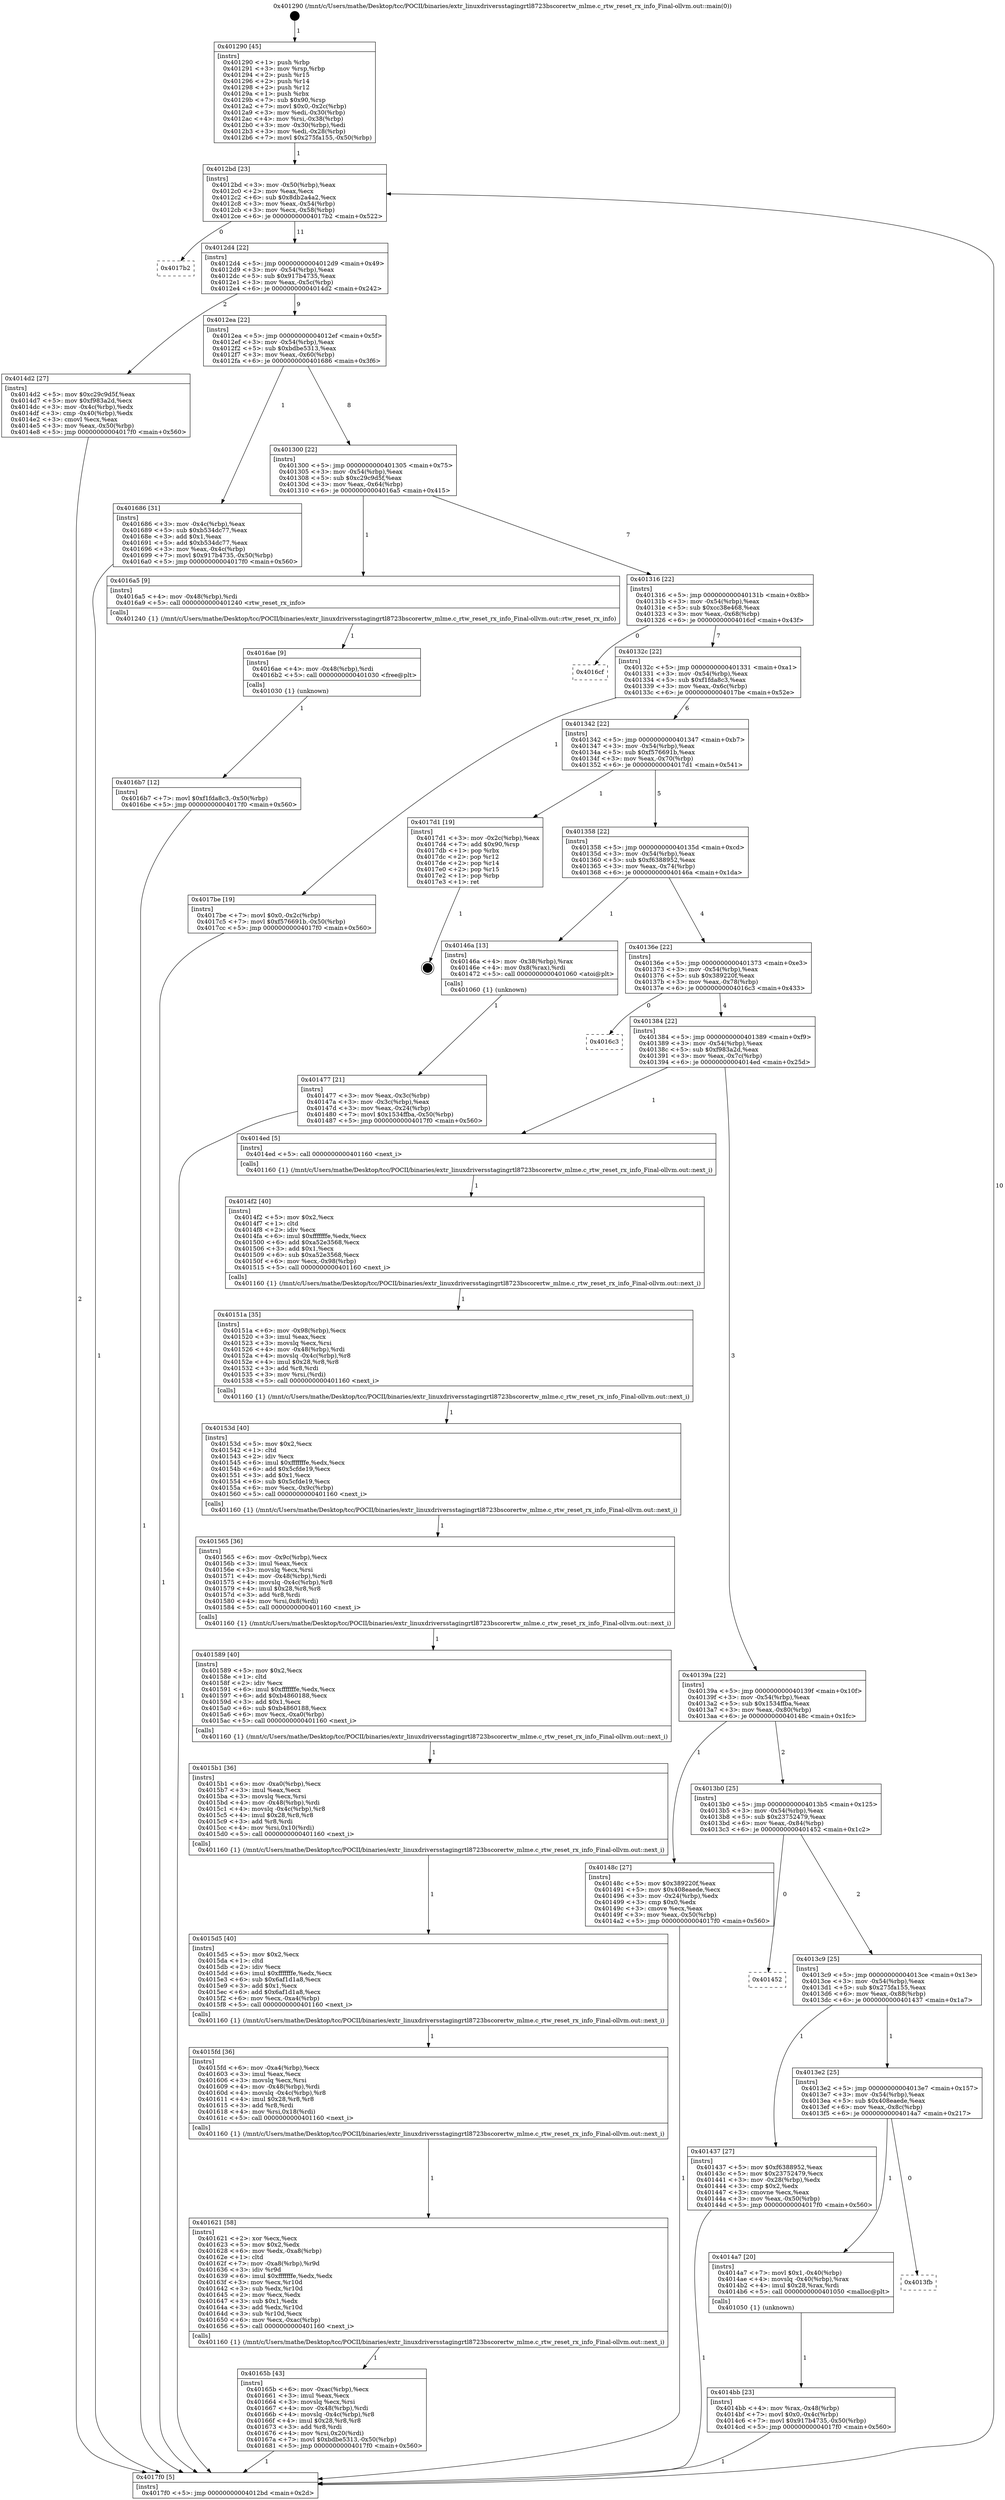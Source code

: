 digraph "0x401290" {
  label = "0x401290 (/mnt/c/Users/mathe/Desktop/tcc/POCII/binaries/extr_linuxdriversstagingrtl8723bscorertw_mlme.c_rtw_reset_rx_info_Final-ollvm.out::main(0))"
  labelloc = "t"
  node[shape=record]

  Entry [label="",width=0.3,height=0.3,shape=circle,fillcolor=black,style=filled]
  "0x4012bd" [label="{
     0x4012bd [23]\l
     | [instrs]\l
     &nbsp;&nbsp;0x4012bd \<+3\>: mov -0x50(%rbp),%eax\l
     &nbsp;&nbsp;0x4012c0 \<+2\>: mov %eax,%ecx\l
     &nbsp;&nbsp;0x4012c2 \<+6\>: sub $0x8db2a4a2,%ecx\l
     &nbsp;&nbsp;0x4012c8 \<+3\>: mov %eax,-0x54(%rbp)\l
     &nbsp;&nbsp;0x4012cb \<+3\>: mov %ecx,-0x58(%rbp)\l
     &nbsp;&nbsp;0x4012ce \<+6\>: je 00000000004017b2 \<main+0x522\>\l
  }"]
  "0x4017b2" [label="{
     0x4017b2\l
  }", style=dashed]
  "0x4012d4" [label="{
     0x4012d4 [22]\l
     | [instrs]\l
     &nbsp;&nbsp;0x4012d4 \<+5\>: jmp 00000000004012d9 \<main+0x49\>\l
     &nbsp;&nbsp;0x4012d9 \<+3\>: mov -0x54(%rbp),%eax\l
     &nbsp;&nbsp;0x4012dc \<+5\>: sub $0x917b4735,%eax\l
     &nbsp;&nbsp;0x4012e1 \<+3\>: mov %eax,-0x5c(%rbp)\l
     &nbsp;&nbsp;0x4012e4 \<+6\>: je 00000000004014d2 \<main+0x242\>\l
  }"]
  Exit [label="",width=0.3,height=0.3,shape=circle,fillcolor=black,style=filled,peripheries=2]
  "0x4014d2" [label="{
     0x4014d2 [27]\l
     | [instrs]\l
     &nbsp;&nbsp;0x4014d2 \<+5\>: mov $0xc29c9d5f,%eax\l
     &nbsp;&nbsp;0x4014d7 \<+5\>: mov $0xf983a2d,%ecx\l
     &nbsp;&nbsp;0x4014dc \<+3\>: mov -0x4c(%rbp),%edx\l
     &nbsp;&nbsp;0x4014df \<+3\>: cmp -0x40(%rbp),%edx\l
     &nbsp;&nbsp;0x4014e2 \<+3\>: cmovl %ecx,%eax\l
     &nbsp;&nbsp;0x4014e5 \<+3\>: mov %eax,-0x50(%rbp)\l
     &nbsp;&nbsp;0x4014e8 \<+5\>: jmp 00000000004017f0 \<main+0x560\>\l
  }"]
  "0x4012ea" [label="{
     0x4012ea [22]\l
     | [instrs]\l
     &nbsp;&nbsp;0x4012ea \<+5\>: jmp 00000000004012ef \<main+0x5f\>\l
     &nbsp;&nbsp;0x4012ef \<+3\>: mov -0x54(%rbp),%eax\l
     &nbsp;&nbsp;0x4012f2 \<+5\>: sub $0xbdbe5313,%eax\l
     &nbsp;&nbsp;0x4012f7 \<+3\>: mov %eax,-0x60(%rbp)\l
     &nbsp;&nbsp;0x4012fa \<+6\>: je 0000000000401686 \<main+0x3f6\>\l
  }"]
  "0x4016b7" [label="{
     0x4016b7 [12]\l
     | [instrs]\l
     &nbsp;&nbsp;0x4016b7 \<+7\>: movl $0xf1fda8c3,-0x50(%rbp)\l
     &nbsp;&nbsp;0x4016be \<+5\>: jmp 00000000004017f0 \<main+0x560\>\l
  }"]
  "0x401686" [label="{
     0x401686 [31]\l
     | [instrs]\l
     &nbsp;&nbsp;0x401686 \<+3\>: mov -0x4c(%rbp),%eax\l
     &nbsp;&nbsp;0x401689 \<+5\>: sub $0xb534dc77,%eax\l
     &nbsp;&nbsp;0x40168e \<+3\>: add $0x1,%eax\l
     &nbsp;&nbsp;0x401691 \<+5\>: add $0xb534dc77,%eax\l
     &nbsp;&nbsp;0x401696 \<+3\>: mov %eax,-0x4c(%rbp)\l
     &nbsp;&nbsp;0x401699 \<+7\>: movl $0x917b4735,-0x50(%rbp)\l
     &nbsp;&nbsp;0x4016a0 \<+5\>: jmp 00000000004017f0 \<main+0x560\>\l
  }"]
  "0x401300" [label="{
     0x401300 [22]\l
     | [instrs]\l
     &nbsp;&nbsp;0x401300 \<+5\>: jmp 0000000000401305 \<main+0x75\>\l
     &nbsp;&nbsp;0x401305 \<+3\>: mov -0x54(%rbp),%eax\l
     &nbsp;&nbsp;0x401308 \<+5\>: sub $0xc29c9d5f,%eax\l
     &nbsp;&nbsp;0x40130d \<+3\>: mov %eax,-0x64(%rbp)\l
     &nbsp;&nbsp;0x401310 \<+6\>: je 00000000004016a5 \<main+0x415\>\l
  }"]
  "0x4016ae" [label="{
     0x4016ae [9]\l
     | [instrs]\l
     &nbsp;&nbsp;0x4016ae \<+4\>: mov -0x48(%rbp),%rdi\l
     &nbsp;&nbsp;0x4016b2 \<+5\>: call 0000000000401030 \<free@plt\>\l
     | [calls]\l
     &nbsp;&nbsp;0x401030 \{1\} (unknown)\l
  }"]
  "0x4016a5" [label="{
     0x4016a5 [9]\l
     | [instrs]\l
     &nbsp;&nbsp;0x4016a5 \<+4\>: mov -0x48(%rbp),%rdi\l
     &nbsp;&nbsp;0x4016a9 \<+5\>: call 0000000000401240 \<rtw_reset_rx_info\>\l
     | [calls]\l
     &nbsp;&nbsp;0x401240 \{1\} (/mnt/c/Users/mathe/Desktop/tcc/POCII/binaries/extr_linuxdriversstagingrtl8723bscorertw_mlme.c_rtw_reset_rx_info_Final-ollvm.out::rtw_reset_rx_info)\l
  }"]
  "0x401316" [label="{
     0x401316 [22]\l
     | [instrs]\l
     &nbsp;&nbsp;0x401316 \<+5\>: jmp 000000000040131b \<main+0x8b\>\l
     &nbsp;&nbsp;0x40131b \<+3\>: mov -0x54(%rbp),%eax\l
     &nbsp;&nbsp;0x40131e \<+5\>: sub $0xcc38e468,%eax\l
     &nbsp;&nbsp;0x401323 \<+3\>: mov %eax,-0x68(%rbp)\l
     &nbsp;&nbsp;0x401326 \<+6\>: je 00000000004016cf \<main+0x43f\>\l
  }"]
  "0x40165b" [label="{
     0x40165b [43]\l
     | [instrs]\l
     &nbsp;&nbsp;0x40165b \<+6\>: mov -0xac(%rbp),%ecx\l
     &nbsp;&nbsp;0x401661 \<+3\>: imul %eax,%ecx\l
     &nbsp;&nbsp;0x401664 \<+3\>: movslq %ecx,%rsi\l
     &nbsp;&nbsp;0x401667 \<+4\>: mov -0x48(%rbp),%rdi\l
     &nbsp;&nbsp;0x40166b \<+4\>: movslq -0x4c(%rbp),%r8\l
     &nbsp;&nbsp;0x40166f \<+4\>: imul $0x28,%r8,%r8\l
     &nbsp;&nbsp;0x401673 \<+3\>: add %r8,%rdi\l
     &nbsp;&nbsp;0x401676 \<+4\>: mov %rsi,0x20(%rdi)\l
     &nbsp;&nbsp;0x40167a \<+7\>: movl $0xbdbe5313,-0x50(%rbp)\l
     &nbsp;&nbsp;0x401681 \<+5\>: jmp 00000000004017f0 \<main+0x560\>\l
  }"]
  "0x4016cf" [label="{
     0x4016cf\l
  }", style=dashed]
  "0x40132c" [label="{
     0x40132c [22]\l
     | [instrs]\l
     &nbsp;&nbsp;0x40132c \<+5\>: jmp 0000000000401331 \<main+0xa1\>\l
     &nbsp;&nbsp;0x401331 \<+3\>: mov -0x54(%rbp),%eax\l
     &nbsp;&nbsp;0x401334 \<+5\>: sub $0xf1fda8c3,%eax\l
     &nbsp;&nbsp;0x401339 \<+3\>: mov %eax,-0x6c(%rbp)\l
     &nbsp;&nbsp;0x40133c \<+6\>: je 00000000004017be \<main+0x52e\>\l
  }"]
  "0x401621" [label="{
     0x401621 [58]\l
     | [instrs]\l
     &nbsp;&nbsp;0x401621 \<+2\>: xor %ecx,%ecx\l
     &nbsp;&nbsp;0x401623 \<+5\>: mov $0x2,%edx\l
     &nbsp;&nbsp;0x401628 \<+6\>: mov %edx,-0xa8(%rbp)\l
     &nbsp;&nbsp;0x40162e \<+1\>: cltd\l
     &nbsp;&nbsp;0x40162f \<+7\>: mov -0xa8(%rbp),%r9d\l
     &nbsp;&nbsp;0x401636 \<+3\>: idiv %r9d\l
     &nbsp;&nbsp;0x401639 \<+6\>: imul $0xfffffffe,%edx,%edx\l
     &nbsp;&nbsp;0x40163f \<+3\>: mov %ecx,%r10d\l
     &nbsp;&nbsp;0x401642 \<+3\>: sub %edx,%r10d\l
     &nbsp;&nbsp;0x401645 \<+2\>: mov %ecx,%edx\l
     &nbsp;&nbsp;0x401647 \<+3\>: sub $0x1,%edx\l
     &nbsp;&nbsp;0x40164a \<+3\>: add %edx,%r10d\l
     &nbsp;&nbsp;0x40164d \<+3\>: sub %r10d,%ecx\l
     &nbsp;&nbsp;0x401650 \<+6\>: mov %ecx,-0xac(%rbp)\l
     &nbsp;&nbsp;0x401656 \<+5\>: call 0000000000401160 \<next_i\>\l
     | [calls]\l
     &nbsp;&nbsp;0x401160 \{1\} (/mnt/c/Users/mathe/Desktop/tcc/POCII/binaries/extr_linuxdriversstagingrtl8723bscorertw_mlme.c_rtw_reset_rx_info_Final-ollvm.out::next_i)\l
  }"]
  "0x4017be" [label="{
     0x4017be [19]\l
     | [instrs]\l
     &nbsp;&nbsp;0x4017be \<+7\>: movl $0x0,-0x2c(%rbp)\l
     &nbsp;&nbsp;0x4017c5 \<+7\>: movl $0xf576691b,-0x50(%rbp)\l
     &nbsp;&nbsp;0x4017cc \<+5\>: jmp 00000000004017f0 \<main+0x560\>\l
  }"]
  "0x401342" [label="{
     0x401342 [22]\l
     | [instrs]\l
     &nbsp;&nbsp;0x401342 \<+5\>: jmp 0000000000401347 \<main+0xb7\>\l
     &nbsp;&nbsp;0x401347 \<+3\>: mov -0x54(%rbp),%eax\l
     &nbsp;&nbsp;0x40134a \<+5\>: sub $0xf576691b,%eax\l
     &nbsp;&nbsp;0x40134f \<+3\>: mov %eax,-0x70(%rbp)\l
     &nbsp;&nbsp;0x401352 \<+6\>: je 00000000004017d1 \<main+0x541\>\l
  }"]
  "0x4015fd" [label="{
     0x4015fd [36]\l
     | [instrs]\l
     &nbsp;&nbsp;0x4015fd \<+6\>: mov -0xa4(%rbp),%ecx\l
     &nbsp;&nbsp;0x401603 \<+3\>: imul %eax,%ecx\l
     &nbsp;&nbsp;0x401606 \<+3\>: movslq %ecx,%rsi\l
     &nbsp;&nbsp;0x401609 \<+4\>: mov -0x48(%rbp),%rdi\l
     &nbsp;&nbsp;0x40160d \<+4\>: movslq -0x4c(%rbp),%r8\l
     &nbsp;&nbsp;0x401611 \<+4\>: imul $0x28,%r8,%r8\l
     &nbsp;&nbsp;0x401615 \<+3\>: add %r8,%rdi\l
     &nbsp;&nbsp;0x401618 \<+4\>: mov %rsi,0x18(%rdi)\l
     &nbsp;&nbsp;0x40161c \<+5\>: call 0000000000401160 \<next_i\>\l
     | [calls]\l
     &nbsp;&nbsp;0x401160 \{1\} (/mnt/c/Users/mathe/Desktop/tcc/POCII/binaries/extr_linuxdriversstagingrtl8723bscorertw_mlme.c_rtw_reset_rx_info_Final-ollvm.out::next_i)\l
  }"]
  "0x4017d1" [label="{
     0x4017d1 [19]\l
     | [instrs]\l
     &nbsp;&nbsp;0x4017d1 \<+3\>: mov -0x2c(%rbp),%eax\l
     &nbsp;&nbsp;0x4017d4 \<+7\>: add $0x90,%rsp\l
     &nbsp;&nbsp;0x4017db \<+1\>: pop %rbx\l
     &nbsp;&nbsp;0x4017dc \<+2\>: pop %r12\l
     &nbsp;&nbsp;0x4017de \<+2\>: pop %r14\l
     &nbsp;&nbsp;0x4017e0 \<+2\>: pop %r15\l
     &nbsp;&nbsp;0x4017e2 \<+1\>: pop %rbp\l
     &nbsp;&nbsp;0x4017e3 \<+1\>: ret\l
  }"]
  "0x401358" [label="{
     0x401358 [22]\l
     | [instrs]\l
     &nbsp;&nbsp;0x401358 \<+5\>: jmp 000000000040135d \<main+0xcd\>\l
     &nbsp;&nbsp;0x40135d \<+3\>: mov -0x54(%rbp),%eax\l
     &nbsp;&nbsp;0x401360 \<+5\>: sub $0xf6388952,%eax\l
     &nbsp;&nbsp;0x401365 \<+3\>: mov %eax,-0x74(%rbp)\l
     &nbsp;&nbsp;0x401368 \<+6\>: je 000000000040146a \<main+0x1da\>\l
  }"]
  "0x4015d5" [label="{
     0x4015d5 [40]\l
     | [instrs]\l
     &nbsp;&nbsp;0x4015d5 \<+5\>: mov $0x2,%ecx\l
     &nbsp;&nbsp;0x4015da \<+1\>: cltd\l
     &nbsp;&nbsp;0x4015db \<+2\>: idiv %ecx\l
     &nbsp;&nbsp;0x4015dd \<+6\>: imul $0xfffffffe,%edx,%ecx\l
     &nbsp;&nbsp;0x4015e3 \<+6\>: sub $0x6af1d1a8,%ecx\l
     &nbsp;&nbsp;0x4015e9 \<+3\>: add $0x1,%ecx\l
     &nbsp;&nbsp;0x4015ec \<+6\>: add $0x6af1d1a8,%ecx\l
     &nbsp;&nbsp;0x4015f2 \<+6\>: mov %ecx,-0xa4(%rbp)\l
     &nbsp;&nbsp;0x4015f8 \<+5\>: call 0000000000401160 \<next_i\>\l
     | [calls]\l
     &nbsp;&nbsp;0x401160 \{1\} (/mnt/c/Users/mathe/Desktop/tcc/POCII/binaries/extr_linuxdriversstagingrtl8723bscorertw_mlme.c_rtw_reset_rx_info_Final-ollvm.out::next_i)\l
  }"]
  "0x40146a" [label="{
     0x40146a [13]\l
     | [instrs]\l
     &nbsp;&nbsp;0x40146a \<+4\>: mov -0x38(%rbp),%rax\l
     &nbsp;&nbsp;0x40146e \<+4\>: mov 0x8(%rax),%rdi\l
     &nbsp;&nbsp;0x401472 \<+5\>: call 0000000000401060 \<atoi@plt\>\l
     | [calls]\l
     &nbsp;&nbsp;0x401060 \{1\} (unknown)\l
  }"]
  "0x40136e" [label="{
     0x40136e [22]\l
     | [instrs]\l
     &nbsp;&nbsp;0x40136e \<+5\>: jmp 0000000000401373 \<main+0xe3\>\l
     &nbsp;&nbsp;0x401373 \<+3\>: mov -0x54(%rbp),%eax\l
     &nbsp;&nbsp;0x401376 \<+5\>: sub $0x389220f,%eax\l
     &nbsp;&nbsp;0x40137b \<+3\>: mov %eax,-0x78(%rbp)\l
     &nbsp;&nbsp;0x40137e \<+6\>: je 00000000004016c3 \<main+0x433\>\l
  }"]
  "0x4015b1" [label="{
     0x4015b1 [36]\l
     | [instrs]\l
     &nbsp;&nbsp;0x4015b1 \<+6\>: mov -0xa0(%rbp),%ecx\l
     &nbsp;&nbsp;0x4015b7 \<+3\>: imul %eax,%ecx\l
     &nbsp;&nbsp;0x4015ba \<+3\>: movslq %ecx,%rsi\l
     &nbsp;&nbsp;0x4015bd \<+4\>: mov -0x48(%rbp),%rdi\l
     &nbsp;&nbsp;0x4015c1 \<+4\>: movslq -0x4c(%rbp),%r8\l
     &nbsp;&nbsp;0x4015c5 \<+4\>: imul $0x28,%r8,%r8\l
     &nbsp;&nbsp;0x4015c9 \<+3\>: add %r8,%rdi\l
     &nbsp;&nbsp;0x4015cc \<+4\>: mov %rsi,0x10(%rdi)\l
     &nbsp;&nbsp;0x4015d0 \<+5\>: call 0000000000401160 \<next_i\>\l
     | [calls]\l
     &nbsp;&nbsp;0x401160 \{1\} (/mnt/c/Users/mathe/Desktop/tcc/POCII/binaries/extr_linuxdriversstagingrtl8723bscorertw_mlme.c_rtw_reset_rx_info_Final-ollvm.out::next_i)\l
  }"]
  "0x4016c3" [label="{
     0x4016c3\l
  }", style=dashed]
  "0x401384" [label="{
     0x401384 [22]\l
     | [instrs]\l
     &nbsp;&nbsp;0x401384 \<+5\>: jmp 0000000000401389 \<main+0xf9\>\l
     &nbsp;&nbsp;0x401389 \<+3\>: mov -0x54(%rbp),%eax\l
     &nbsp;&nbsp;0x40138c \<+5\>: sub $0xf983a2d,%eax\l
     &nbsp;&nbsp;0x401391 \<+3\>: mov %eax,-0x7c(%rbp)\l
     &nbsp;&nbsp;0x401394 \<+6\>: je 00000000004014ed \<main+0x25d\>\l
  }"]
  "0x401589" [label="{
     0x401589 [40]\l
     | [instrs]\l
     &nbsp;&nbsp;0x401589 \<+5\>: mov $0x2,%ecx\l
     &nbsp;&nbsp;0x40158e \<+1\>: cltd\l
     &nbsp;&nbsp;0x40158f \<+2\>: idiv %ecx\l
     &nbsp;&nbsp;0x401591 \<+6\>: imul $0xfffffffe,%edx,%ecx\l
     &nbsp;&nbsp;0x401597 \<+6\>: add $0xb4860188,%ecx\l
     &nbsp;&nbsp;0x40159d \<+3\>: add $0x1,%ecx\l
     &nbsp;&nbsp;0x4015a0 \<+6\>: sub $0xb4860188,%ecx\l
     &nbsp;&nbsp;0x4015a6 \<+6\>: mov %ecx,-0xa0(%rbp)\l
     &nbsp;&nbsp;0x4015ac \<+5\>: call 0000000000401160 \<next_i\>\l
     | [calls]\l
     &nbsp;&nbsp;0x401160 \{1\} (/mnt/c/Users/mathe/Desktop/tcc/POCII/binaries/extr_linuxdriversstagingrtl8723bscorertw_mlme.c_rtw_reset_rx_info_Final-ollvm.out::next_i)\l
  }"]
  "0x4014ed" [label="{
     0x4014ed [5]\l
     | [instrs]\l
     &nbsp;&nbsp;0x4014ed \<+5\>: call 0000000000401160 \<next_i\>\l
     | [calls]\l
     &nbsp;&nbsp;0x401160 \{1\} (/mnt/c/Users/mathe/Desktop/tcc/POCII/binaries/extr_linuxdriversstagingrtl8723bscorertw_mlme.c_rtw_reset_rx_info_Final-ollvm.out::next_i)\l
  }"]
  "0x40139a" [label="{
     0x40139a [22]\l
     | [instrs]\l
     &nbsp;&nbsp;0x40139a \<+5\>: jmp 000000000040139f \<main+0x10f\>\l
     &nbsp;&nbsp;0x40139f \<+3\>: mov -0x54(%rbp),%eax\l
     &nbsp;&nbsp;0x4013a2 \<+5\>: sub $0x1534ffba,%eax\l
     &nbsp;&nbsp;0x4013a7 \<+3\>: mov %eax,-0x80(%rbp)\l
     &nbsp;&nbsp;0x4013aa \<+6\>: je 000000000040148c \<main+0x1fc\>\l
  }"]
  "0x401565" [label="{
     0x401565 [36]\l
     | [instrs]\l
     &nbsp;&nbsp;0x401565 \<+6\>: mov -0x9c(%rbp),%ecx\l
     &nbsp;&nbsp;0x40156b \<+3\>: imul %eax,%ecx\l
     &nbsp;&nbsp;0x40156e \<+3\>: movslq %ecx,%rsi\l
     &nbsp;&nbsp;0x401571 \<+4\>: mov -0x48(%rbp),%rdi\l
     &nbsp;&nbsp;0x401575 \<+4\>: movslq -0x4c(%rbp),%r8\l
     &nbsp;&nbsp;0x401579 \<+4\>: imul $0x28,%r8,%r8\l
     &nbsp;&nbsp;0x40157d \<+3\>: add %r8,%rdi\l
     &nbsp;&nbsp;0x401580 \<+4\>: mov %rsi,0x8(%rdi)\l
     &nbsp;&nbsp;0x401584 \<+5\>: call 0000000000401160 \<next_i\>\l
     | [calls]\l
     &nbsp;&nbsp;0x401160 \{1\} (/mnt/c/Users/mathe/Desktop/tcc/POCII/binaries/extr_linuxdriversstagingrtl8723bscorertw_mlme.c_rtw_reset_rx_info_Final-ollvm.out::next_i)\l
  }"]
  "0x40148c" [label="{
     0x40148c [27]\l
     | [instrs]\l
     &nbsp;&nbsp;0x40148c \<+5\>: mov $0x389220f,%eax\l
     &nbsp;&nbsp;0x401491 \<+5\>: mov $0x408eaede,%ecx\l
     &nbsp;&nbsp;0x401496 \<+3\>: mov -0x24(%rbp),%edx\l
     &nbsp;&nbsp;0x401499 \<+3\>: cmp $0x0,%edx\l
     &nbsp;&nbsp;0x40149c \<+3\>: cmove %ecx,%eax\l
     &nbsp;&nbsp;0x40149f \<+3\>: mov %eax,-0x50(%rbp)\l
     &nbsp;&nbsp;0x4014a2 \<+5\>: jmp 00000000004017f0 \<main+0x560\>\l
  }"]
  "0x4013b0" [label="{
     0x4013b0 [25]\l
     | [instrs]\l
     &nbsp;&nbsp;0x4013b0 \<+5\>: jmp 00000000004013b5 \<main+0x125\>\l
     &nbsp;&nbsp;0x4013b5 \<+3\>: mov -0x54(%rbp),%eax\l
     &nbsp;&nbsp;0x4013b8 \<+5\>: sub $0x23752479,%eax\l
     &nbsp;&nbsp;0x4013bd \<+6\>: mov %eax,-0x84(%rbp)\l
     &nbsp;&nbsp;0x4013c3 \<+6\>: je 0000000000401452 \<main+0x1c2\>\l
  }"]
  "0x40153d" [label="{
     0x40153d [40]\l
     | [instrs]\l
     &nbsp;&nbsp;0x40153d \<+5\>: mov $0x2,%ecx\l
     &nbsp;&nbsp;0x401542 \<+1\>: cltd\l
     &nbsp;&nbsp;0x401543 \<+2\>: idiv %ecx\l
     &nbsp;&nbsp;0x401545 \<+6\>: imul $0xfffffffe,%edx,%ecx\l
     &nbsp;&nbsp;0x40154b \<+6\>: add $0x5cfde19,%ecx\l
     &nbsp;&nbsp;0x401551 \<+3\>: add $0x1,%ecx\l
     &nbsp;&nbsp;0x401554 \<+6\>: sub $0x5cfde19,%ecx\l
     &nbsp;&nbsp;0x40155a \<+6\>: mov %ecx,-0x9c(%rbp)\l
     &nbsp;&nbsp;0x401560 \<+5\>: call 0000000000401160 \<next_i\>\l
     | [calls]\l
     &nbsp;&nbsp;0x401160 \{1\} (/mnt/c/Users/mathe/Desktop/tcc/POCII/binaries/extr_linuxdriversstagingrtl8723bscorertw_mlme.c_rtw_reset_rx_info_Final-ollvm.out::next_i)\l
  }"]
  "0x401452" [label="{
     0x401452\l
  }", style=dashed]
  "0x4013c9" [label="{
     0x4013c9 [25]\l
     | [instrs]\l
     &nbsp;&nbsp;0x4013c9 \<+5\>: jmp 00000000004013ce \<main+0x13e\>\l
     &nbsp;&nbsp;0x4013ce \<+3\>: mov -0x54(%rbp),%eax\l
     &nbsp;&nbsp;0x4013d1 \<+5\>: sub $0x275fa155,%eax\l
     &nbsp;&nbsp;0x4013d6 \<+6\>: mov %eax,-0x88(%rbp)\l
     &nbsp;&nbsp;0x4013dc \<+6\>: je 0000000000401437 \<main+0x1a7\>\l
  }"]
  "0x40151a" [label="{
     0x40151a [35]\l
     | [instrs]\l
     &nbsp;&nbsp;0x40151a \<+6\>: mov -0x98(%rbp),%ecx\l
     &nbsp;&nbsp;0x401520 \<+3\>: imul %eax,%ecx\l
     &nbsp;&nbsp;0x401523 \<+3\>: movslq %ecx,%rsi\l
     &nbsp;&nbsp;0x401526 \<+4\>: mov -0x48(%rbp),%rdi\l
     &nbsp;&nbsp;0x40152a \<+4\>: movslq -0x4c(%rbp),%r8\l
     &nbsp;&nbsp;0x40152e \<+4\>: imul $0x28,%r8,%r8\l
     &nbsp;&nbsp;0x401532 \<+3\>: add %r8,%rdi\l
     &nbsp;&nbsp;0x401535 \<+3\>: mov %rsi,(%rdi)\l
     &nbsp;&nbsp;0x401538 \<+5\>: call 0000000000401160 \<next_i\>\l
     | [calls]\l
     &nbsp;&nbsp;0x401160 \{1\} (/mnt/c/Users/mathe/Desktop/tcc/POCII/binaries/extr_linuxdriversstagingrtl8723bscorertw_mlme.c_rtw_reset_rx_info_Final-ollvm.out::next_i)\l
  }"]
  "0x401437" [label="{
     0x401437 [27]\l
     | [instrs]\l
     &nbsp;&nbsp;0x401437 \<+5\>: mov $0xf6388952,%eax\l
     &nbsp;&nbsp;0x40143c \<+5\>: mov $0x23752479,%ecx\l
     &nbsp;&nbsp;0x401441 \<+3\>: mov -0x28(%rbp),%edx\l
     &nbsp;&nbsp;0x401444 \<+3\>: cmp $0x2,%edx\l
     &nbsp;&nbsp;0x401447 \<+3\>: cmovne %ecx,%eax\l
     &nbsp;&nbsp;0x40144a \<+3\>: mov %eax,-0x50(%rbp)\l
     &nbsp;&nbsp;0x40144d \<+5\>: jmp 00000000004017f0 \<main+0x560\>\l
  }"]
  "0x4013e2" [label="{
     0x4013e2 [25]\l
     | [instrs]\l
     &nbsp;&nbsp;0x4013e2 \<+5\>: jmp 00000000004013e7 \<main+0x157\>\l
     &nbsp;&nbsp;0x4013e7 \<+3\>: mov -0x54(%rbp),%eax\l
     &nbsp;&nbsp;0x4013ea \<+5\>: sub $0x408eaede,%eax\l
     &nbsp;&nbsp;0x4013ef \<+6\>: mov %eax,-0x8c(%rbp)\l
     &nbsp;&nbsp;0x4013f5 \<+6\>: je 00000000004014a7 \<main+0x217\>\l
  }"]
  "0x4017f0" [label="{
     0x4017f0 [5]\l
     | [instrs]\l
     &nbsp;&nbsp;0x4017f0 \<+5\>: jmp 00000000004012bd \<main+0x2d\>\l
  }"]
  "0x401290" [label="{
     0x401290 [45]\l
     | [instrs]\l
     &nbsp;&nbsp;0x401290 \<+1\>: push %rbp\l
     &nbsp;&nbsp;0x401291 \<+3\>: mov %rsp,%rbp\l
     &nbsp;&nbsp;0x401294 \<+2\>: push %r15\l
     &nbsp;&nbsp;0x401296 \<+2\>: push %r14\l
     &nbsp;&nbsp;0x401298 \<+2\>: push %r12\l
     &nbsp;&nbsp;0x40129a \<+1\>: push %rbx\l
     &nbsp;&nbsp;0x40129b \<+7\>: sub $0x90,%rsp\l
     &nbsp;&nbsp;0x4012a2 \<+7\>: movl $0x0,-0x2c(%rbp)\l
     &nbsp;&nbsp;0x4012a9 \<+3\>: mov %edi,-0x30(%rbp)\l
     &nbsp;&nbsp;0x4012ac \<+4\>: mov %rsi,-0x38(%rbp)\l
     &nbsp;&nbsp;0x4012b0 \<+3\>: mov -0x30(%rbp),%edi\l
     &nbsp;&nbsp;0x4012b3 \<+3\>: mov %edi,-0x28(%rbp)\l
     &nbsp;&nbsp;0x4012b6 \<+7\>: movl $0x275fa155,-0x50(%rbp)\l
  }"]
  "0x401477" [label="{
     0x401477 [21]\l
     | [instrs]\l
     &nbsp;&nbsp;0x401477 \<+3\>: mov %eax,-0x3c(%rbp)\l
     &nbsp;&nbsp;0x40147a \<+3\>: mov -0x3c(%rbp),%eax\l
     &nbsp;&nbsp;0x40147d \<+3\>: mov %eax,-0x24(%rbp)\l
     &nbsp;&nbsp;0x401480 \<+7\>: movl $0x1534ffba,-0x50(%rbp)\l
     &nbsp;&nbsp;0x401487 \<+5\>: jmp 00000000004017f0 \<main+0x560\>\l
  }"]
  "0x4014f2" [label="{
     0x4014f2 [40]\l
     | [instrs]\l
     &nbsp;&nbsp;0x4014f2 \<+5\>: mov $0x2,%ecx\l
     &nbsp;&nbsp;0x4014f7 \<+1\>: cltd\l
     &nbsp;&nbsp;0x4014f8 \<+2\>: idiv %ecx\l
     &nbsp;&nbsp;0x4014fa \<+6\>: imul $0xfffffffe,%edx,%ecx\l
     &nbsp;&nbsp;0x401500 \<+6\>: add $0xa52e3568,%ecx\l
     &nbsp;&nbsp;0x401506 \<+3\>: add $0x1,%ecx\l
     &nbsp;&nbsp;0x401509 \<+6\>: sub $0xa52e3568,%ecx\l
     &nbsp;&nbsp;0x40150f \<+6\>: mov %ecx,-0x98(%rbp)\l
     &nbsp;&nbsp;0x401515 \<+5\>: call 0000000000401160 \<next_i\>\l
     | [calls]\l
     &nbsp;&nbsp;0x401160 \{1\} (/mnt/c/Users/mathe/Desktop/tcc/POCII/binaries/extr_linuxdriversstagingrtl8723bscorertw_mlme.c_rtw_reset_rx_info_Final-ollvm.out::next_i)\l
  }"]
  "0x4014a7" [label="{
     0x4014a7 [20]\l
     | [instrs]\l
     &nbsp;&nbsp;0x4014a7 \<+7\>: movl $0x1,-0x40(%rbp)\l
     &nbsp;&nbsp;0x4014ae \<+4\>: movslq -0x40(%rbp),%rax\l
     &nbsp;&nbsp;0x4014b2 \<+4\>: imul $0x28,%rax,%rdi\l
     &nbsp;&nbsp;0x4014b6 \<+5\>: call 0000000000401050 \<malloc@plt\>\l
     | [calls]\l
     &nbsp;&nbsp;0x401050 \{1\} (unknown)\l
  }"]
  "0x4013fb" [label="{
     0x4013fb\l
  }", style=dashed]
  "0x4014bb" [label="{
     0x4014bb [23]\l
     | [instrs]\l
     &nbsp;&nbsp;0x4014bb \<+4\>: mov %rax,-0x48(%rbp)\l
     &nbsp;&nbsp;0x4014bf \<+7\>: movl $0x0,-0x4c(%rbp)\l
     &nbsp;&nbsp;0x4014c6 \<+7\>: movl $0x917b4735,-0x50(%rbp)\l
     &nbsp;&nbsp;0x4014cd \<+5\>: jmp 00000000004017f0 \<main+0x560\>\l
  }"]
  Entry -> "0x401290" [label=" 1"]
  "0x4012bd" -> "0x4017b2" [label=" 0"]
  "0x4012bd" -> "0x4012d4" [label=" 11"]
  "0x4017d1" -> Exit [label=" 1"]
  "0x4012d4" -> "0x4014d2" [label=" 2"]
  "0x4012d4" -> "0x4012ea" [label=" 9"]
  "0x4017be" -> "0x4017f0" [label=" 1"]
  "0x4012ea" -> "0x401686" [label=" 1"]
  "0x4012ea" -> "0x401300" [label=" 8"]
  "0x4016b7" -> "0x4017f0" [label=" 1"]
  "0x401300" -> "0x4016a5" [label=" 1"]
  "0x401300" -> "0x401316" [label=" 7"]
  "0x4016ae" -> "0x4016b7" [label=" 1"]
  "0x401316" -> "0x4016cf" [label=" 0"]
  "0x401316" -> "0x40132c" [label=" 7"]
  "0x4016a5" -> "0x4016ae" [label=" 1"]
  "0x40132c" -> "0x4017be" [label=" 1"]
  "0x40132c" -> "0x401342" [label=" 6"]
  "0x401686" -> "0x4017f0" [label=" 1"]
  "0x401342" -> "0x4017d1" [label=" 1"]
  "0x401342" -> "0x401358" [label=" 5"]
  "0x40165b" -> "0x4017f0" [label=" 1"]
  "0x401358" -> "0x40146a" [label=" 1"]
  "0x401358" -> "0x40136e" [label=" 4"]
  "0x401621" -> "0x40165b" [label=" 1"]
  "0x40136e" -> "0x4016c3" [label=" 0"]
  "0x40136e" -> "0x401384" [label=" 4"]
  "0x4015fd" -> "0x401621" [label=" 1"]
  "0x401384" -> "0x4014ed" [label=" 1"]
  "0x401384" -> "0x40139a" [label=" 3"]
  "0x4015d5" -> "0x4015fd" [label=" 1"]
  "0x40139a" -> "0x40148c" [label=" 1"]
  "0x40139a" -> "0x4013b0" [label=" 2"]
  "0x4015b1" -> "0x4015d5" [label=" 1"]
  "0x4013b0" -> "0x401452" [label=" 0"]
  "0x4013b0" -> "0x4013c9" [label=" 2"]
  "0x401589" -> "0x4015b1" [label=" 1"]
  "0x4013c9" -> "0x401437" [label=" 1"]
  "0x4013c9" -> "0x4013e2" [label=" 1"]
  "0x401437" -> "0x4017f0" [label=" 1"]
  "0x401290" -> "0x4012bd" [label=" 1"]
  "0x4017f0" -> "0x4012bd" [label=" 10"]
  "0x40146a" -> "0x401477" [label=" 1"]
  "0x401477" -> "0x4017f0" [label=" 1"]
  "0x40148c" -> "0x4017f0" [label=" 1"]
  "0x401565" -> "0x401589" [label=" 1"]
  "0x4013e2" -> "0x4014a7" [label=" 1"]
  "0x4013e2" -> "0x4013fb" [label=" 0"]
  "0x4014a7" -> "0x4014bb" [label=" 1"]
  "0x4014bb" -> "0x4017f0" [label=" 1"]
  "0x4014d2" -> "0x4017f0" [label=" 2"]
  "0x4014ed" -> "0x4014f2" [label=" 1"]
  "0x4014f2" -> "0x40151a" [label=" 1"]
  "0x40151a" -> "0x40153d" [label=" 1"]
  "0x40153d" -> "0x401565" [label=" 1"]
}
